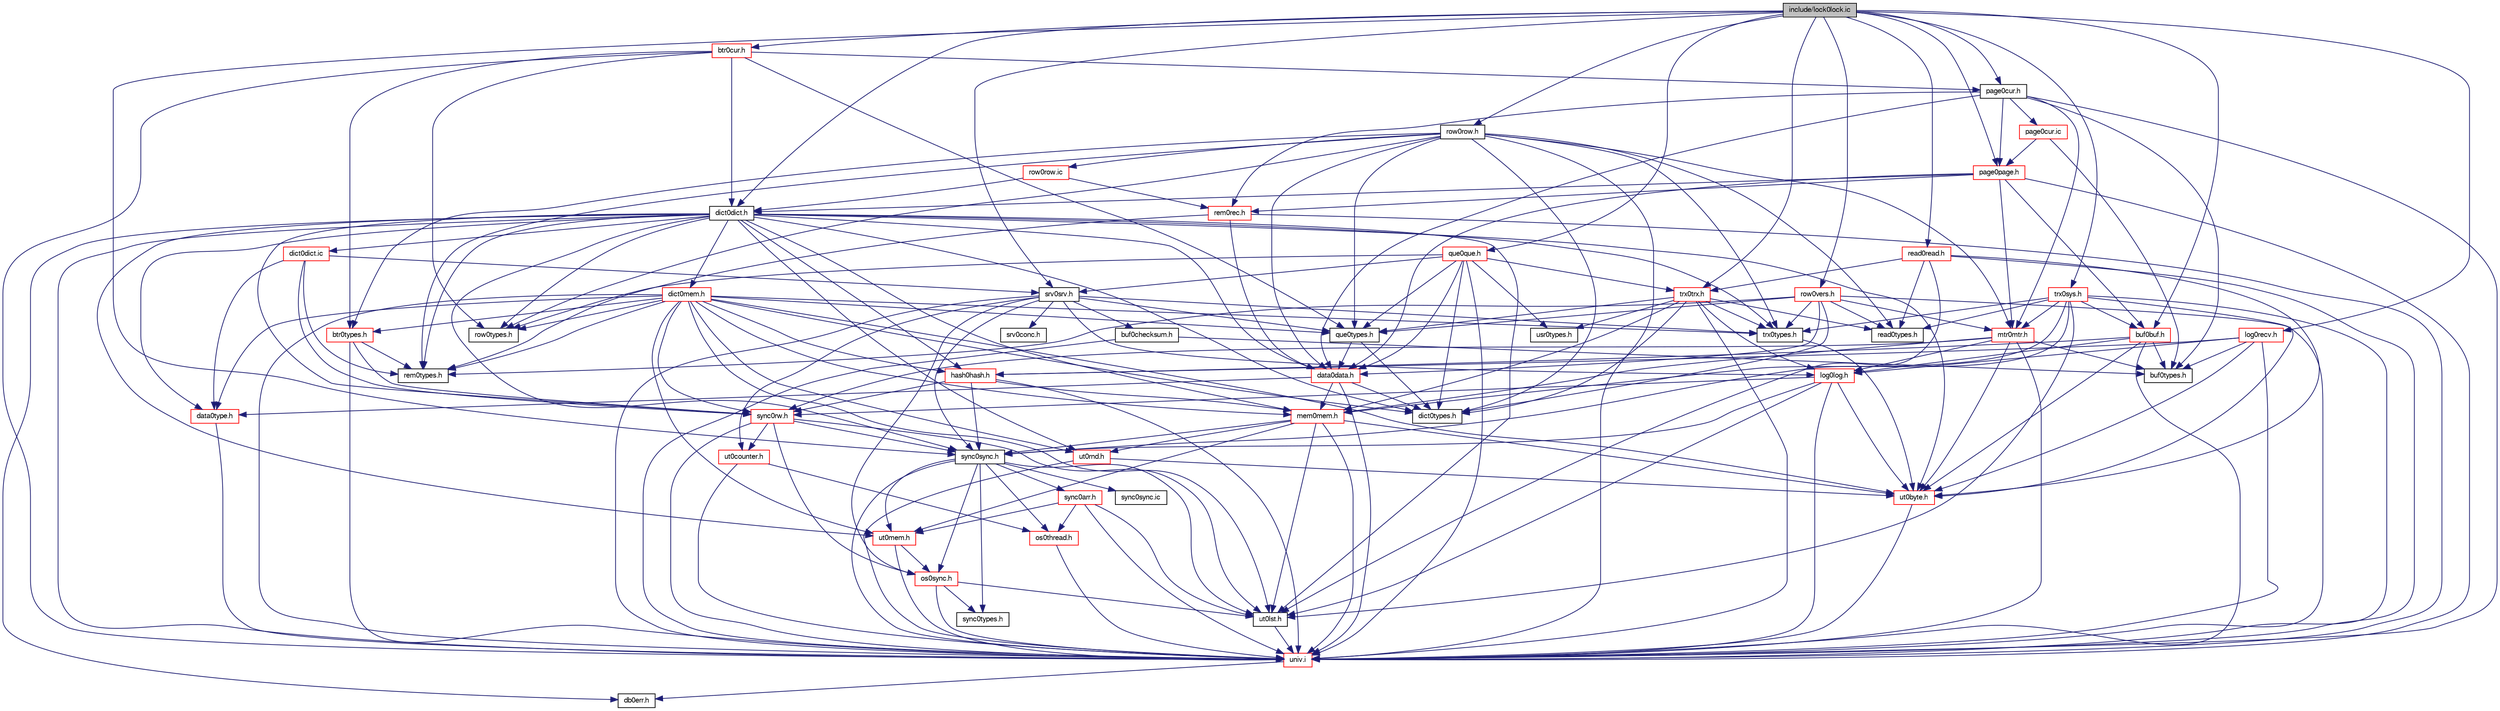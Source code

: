 digraph "include/lock0lock.ic"
{
  bgcolor="transparent";
  edge [fontname="FreeSans",fontsize="10",labelfontname="FreeSans",labelfontsize="10"];
  node [fontname="FreeSans",fontsize="10",shape=record];
  Node1 [label="include/lock0lock.ic",height=0.2,width=0.4,color="black", fillcolor="grey75", style="filled" fontcolor="black"];
  Node1 -> Node2 [color="midnightblue",fontsize="10",style="solid",fontname="FreeSans"];
  Node2 [label="sync0sync.h",height=0.2,width=0.4,color="black",URL="$sync0sync_8h.html"];
  Node2 -> Node3 [color="midnightblue",fontsize="10",style="solid",fontname="FreeSans"];
  Node3 [label="univ.i",height=0.2,width=0.4,color="red",URL="$univ_8i.html"];
  Node3 -> Node4 [color="midnightblue",fontsize="10",style="solid",fontname="FreeSans"];
  Node4 [label="db0err.h",height=0.2,width=0.4,color="black",URL="$db0err_8h.html"];
  Node2 -> Node5 [color="midnightblue",fontsize="10",style="solid",fontname="FreeSans"];
  Node5 [label="sync0types.h",height=0.2,width=0.4,color="black",URL="$sync0types_8h.html"];
  Node2 -> Node6 [color="midnightblue",fontsize="10",style="solid",fontname="FreeSans"];
  Node6 [label="ut0lst.h",height=0.2,width=0.4,color="black",URL="$ut0lst_8h.html"];
  Node6 -> Node3 [color="midnightblue",fontsize="10",style="solid",fontname="FreeSans"];
  Node2 -> Node7 [color="midnightblue",fontsize="10",style="solid",fontname="FreeSans"];
  Node7 [label="ut0mem.h",height=0.2,width=0.4,color="red",URL="$ut0mem_8h.html"];
  Node7 -> Node3 [color="midnightblue",fontsize="10",style="solid",fontname="FreeSans"];
  Node7 -> Node8 [color="midnightblue",fontsize="10",style="solid",fontname="FreeSans"];
  Node8 [label="os0sync.h",height=0.2,width=0.4,color="red",URL="$os0sync_8h.html"];
  Node8 -> Node3 [color="midnightblue",fontsize="10",style="solid",fontname="FreeSans"];
  Node8 -> Node6 [color="midnightblue",fontsize="10",style="solid",fontname="FreeSans"];
  Node8 -> Node5 [color="midnightblue",fontsize="10",style="solid",fontname="FreeSans"];
  Node2 -> Node9 [color="midnightblue",fontsize="10",style="solid",fontname="FreeSans"];
  Node9 [label="os0thread.h",height=0.2,width=0.4,color="red",URL="$os0thread_8h.html"];
  Node9 -> Node3 [color="midnightblue",fontsize="10",style="solid",fontname="FreeSans"];
  Node2 -> Node8 [color="midnightblue",fontsize="10",style="solid",fontname="FreeSans"];
  Node2 -> Node10 [color="midnightblue",fontsize="10",style="solid",fontname="FreeSans"];
  Node10 [label="sync0arr.h",height=0.2,width=0.4,color="red",URL="$sync0arr_8h.html"];
  Node10 -> Node3 [color="midnightblue",fontsize="10",style="solid",fontname="FreeSans"];
  Node10 -> Node6 [color="midnightblue",fontsize="10",style="solid",fontname="FreeSans"];
  Node10 -> Node7 [color="midnightblue",fontsize="10",style="solid",fontname="FreeSans"];
  Node10 -> Node9 [color="midnightblue",fontsize="10",style="solid",fontname="FreeSans"];
  Node2 -> Node11 [color="midnightblue",fontsize="10",style="solid",fontname="FreeSans"];
  Node11 [label="sync0sync.ic",height=0.2,width=0.4,color="black",URL="$sync0sync_8ic.html"];
  Node1 -> Node12 [color="midnightblue",fontsize="10",style="solid",fontname="FreeSans"];
  Node12 [label="srv0srv.h",height=0.2,width=0.4,color="black",URL="$srv0srv_8h.html"];
  Node12 -> Node3 [color="midnightblue",fontsize="10",style="solid",fontname="FreeSans"];
  Node12 -> Node13 [color="midnightblue",fontsize="10",style="solid",fontname="FreeSans"];
  Node13 [label="log0log.h",height=0.2,width=0.4,color="red",URL="$log0log_8h.html"];
  Node13 -> Node3 [color="midnightblue",fontsize="10",style="solid",fontname="FreeSans"];
  Node13 -> Node14 [color="midnightblue",fontsize="10",style="solid",fontname="FreeSans"];
  Node14 [label="ut0byte.h",height=0.2,width=0.4,color="red",URL="$ut0byte_8h.html"];
  Node14 -> Node3 [color="midnightblue",fontsize="10",style="solid",fontname="FreeSans"];
  Node13 -> Node6 [color="midnightblue",fontsize="10",style="solid",fontname="FreeSans"];
  Node13 -> Node2 [color="midnightblue",fontsize="10",style="solid",fontname="FreeSans"];
  Node13 -> Node15 [color="midnightblue",fontsize="10",style="solid",fontname="FreeSans"];
  Node15 [label="sync0rw.h",height=0.2,width=0.4,color="red",URL="$sync0rw_8h.html"];
  Node15 -> Node3 [color="midnightblue",fontsize="10",style="solid",fontname="FreeSans"];
  Node15 -> Node6 [color="midnightblue",fontsize="10",style="solid",fontname="FreeSans"];
  Node15 -> Node16 [color="midnightblue",fontsize="10",style="solid",fontname="FreeSans"];
  Node16 [label="ut0counter.h",height=0.2,width=0.4,color="red",URL="$ut0counter_8h.html"];
  Node16 -> Node3 [color="midnightblue",fontsize="10",style="solid",fontname="FreeSans"];
  Node16 -> Node9 [color="midnightblue",fontsize="10",style="solid",fontname="FreeSans"];
  Node15 -> Node2 [color="midnightblue",fontsize="10",style="solid",fontname="FreeSans"];
  Node15 -> Node8 [color="midnightblue",fontsize="10",style="solid",fontname="FreeSans"];
  Node12 -> Node2 [color="midnightblue",fontsize="10",style="solid",fontname="FreeSans"];
  Node12 -> Node8 [color="midnightblue",fontsize="10",style="solid",fontname="FreeSans"];
  Node12 -> Node17 [color="midnightblue",fontsize="10",style="solid",fontname="FreeSans"];
  Node17 [label="que0types.h",height=0.2,width=0.4,color="black",URL="$que0types_8h.html"];
  Node17 -> Node18 [color="midnightblue",fontsize="10",style="solid",fontname="FreeSans"];
  Node18 [label="data0data.h",height=0.2,width=0.4,color="red",URL="$data0data_8h.html"];
  Node18 -> Node3 [color="midnightblue",fontsize="10",style="solid",fontname="FreeSans"];
  Node18 -> Node19 [color="midnightblue",fontsize="10",style="solid",fontname="FreeSans"];
  Node19 [label="data0type.h",height=0.2,width=0.4,color="red",URL="$data0type_8h.html"];
  Node19 -> Node3 [color="midnightblue",fontsize="10",style="solid",fontname="FreeSans"];
  Node18 -> Node20 [color="midnightblue",fontsize="10",style="solid",fontname="FreeSans"];
  Node20 [label="mem0mem.h",height=0.2,width=0.4,color="red",URL="$mem0mem_8h.html"];
  Node20 -> Node3 [color="midnightblue",fontsize="10",style="solid",fontname="FreeSans"];
  Node20 -> Node7 [color="midnightblue",fontsize="10",style="solid",fontname="FreeSans"];
  Node20 -> Node14 [color="midnightblue",fontsize="10",style="solid",fontname="FreeSans"];
  Node20 -> Node21 [color="midnightblue",fontsize="10",style="solid",fontname="FreeSans"];
  Node21 [label="ut0rnd.h",height=0.2,width=0.4,color="red",URL="$ut0rnd_8h.html"];
  Node21 -> Node3 [color="midnightblue",fontsize="10",style="solid",fontname="FreeSans"];
  Node21 -> Node14 [color="midnightblue",fontsize="10",style="solid",fontname="FreeSans"];
  Node20 -> Node2 [color="midnightblue",fontsize="10",style="solid",fontname="FreeSans"];
  Node20 -> Node6 [color="midnightblue",fontsize="10",style="solid",fontname="FreeSans"];
  Node18 -> Node22 [color="midnightblue",fontsize="10",style="solid",fontname="FreeSans"];
  Node22 [label="dict0types.h",height=0.2,width=0.4,color="black",URL="$dict0types_8h.html"];
  Node17 -> Node22 [color="midnightblue",fontsize="10",style="solid",fontname="FreeSans"];
  Node12 -> Node23 [color="midnightblue",fontsize="10",style="solid",fontname="FreeSans"];
  Node23 [label="trx0types.h",height=0.2,width=0.4,color="black",URL="$trx0types_8h.html"];
  Node23 -> Node14 [color="midnightblue",fontsize="10",style="solid",fontname="FreeSans"];
  Node12 -> Node24 [color="midnightblue",fontsize="10",style="solid",fontname="FreeSans"];
  Node24 [label="srv0conc.h",height=0.2,width=0.4,color="black",URL="$srv0conc_8h_source.html"];
  Node12 -> Node25 [color="midnightblue",fontsize="10",style="solid",fontname="FreeSans"];
  Node25 [label="buf0checksum.h",height=0.2,width=0.4,color="black",URL="$buf0checksum_8h_source.html"];
  Node25 -> Node3 [color="midnightblue",fontsize="10",style="solid",fontname="FreeSans"];
  Node25 -> Node26 [color="midnightblue",fontsize="10",style="solid",fontname="FreeSans"];
  Node26 [label="buf0types.h",height=0.2,width=0.4,color="black",URL="$buf0types_8h.html"];
  Node12 -> Node16 [color="midnightblue",fontsize="10",style="solid",fontname="FreeSans"];
  Node1 -> Node27 [color="midnightblue",fontsize="10",style="solid",fontname="FreeSans"];
  Node27 [label="dict0dict.h",height=0.2,width=0.4,color="black",URL="$dict0dict_8h.html"];
  Node27 -> Node3 [color="midnightblue",fontsize="10",style="solid",fontname="FreeSans"];
  Node27 -> Node4 [color="midnightblue",fontsize="10",style="solid",fontname="FreeSans"];
  Node27 -> Node22 [color="midnightblue",fontsize="10",style="solid",fontname="FreeSans"];
  Node27 -> Node28 [color="midnightblue",fontsize="10",style="solid",fontname="FreeSans"];
  Node28 [label="dict0mem.h",height=0.2,width=0.4,color="red",URL="$dict0mem_8h.html"];
  Node28 -> Node3 [color="midnightblue",fontsize="10",style="solid",fontname="FreeSans"];
  Node28 -> Node22 [color="midnightblue",fontsize="10",style="solid",fontname="FreeSans"];
  Node28 -> Node19 [color="midnightblue",fontsize="10",style="solid",fontname="FreeSans"];
  Node28 -> Node20 [color="midnightblue",fontsize="10",style="solid",fontname="FreeSans"];
  Node28 -> Node29 [color="midnightblue",fontsize="10",style="solid",fontname="FreeSans"];
  Node29 [label="row0types.h",height=0.2,width=0.4,color="black",URL="$row0types_8h.html"];
  Node28 -> Node30 [color="midnightblue",fontsize="10",style="solid",fontname="FreeSans"];
  Node30 [label="rem0types.h",height=0.2,width=0.4,color="black",URL="$rem0types_8h.html"];
  Node28 -> Node31 [color="midnightblue",fontsize="10",style="solid",fontname="FreeSans"];
  Node31 [label="btr0types.h",height=0.2,width=0.4,color="red",URL="$btr0types_8h.html"];
  Node31 -> Node3 [color="midnightblue",fontsize="10",style="solid",fontname="FreeSans"];
  Node31 -> Node30 [color="midnightblue",fontsize="10",style="solid",fontname="FreeSans"];
  Node31 -> Node15 [color="midnightblue",fontsize="10",style="solid",fontname="FreeSans"];
  Node28 -> Node17 [color="midnightblue",fontsize="10",style="solid",fontname="FreeSans"];
  Node28 -> Node15 [color="midnightblue",fontsize="10",style="solid",fontname="FreeSans"];
  Node28 -> Node7 [color="midnightblue",fontsize="10",style="solid",fontname="FreeSans"];
  Node28 -> Node6 [color="midnightblue",fontsize="10",style="solid",fontname="FreeSans"];
  Node28 -> Node21 [color="midnightblue",fontsize="10",style="solid",fontname="FreeSans"];
  Node28 -> Node14 [color="midnightblue",fontsize="10",style="solid",fontname="FreeSans"];
  Node28 -> Node32 [color="midnightblue",fontsize="10",style="solid",fontname="FreeSans"];
  Node32 [label="hash0hash.h",height=0.2,width=0.4,color="red",URL="$hash0hash_8h.html"];
  Node32 -> Node3 [color="midnightblue",fontsize="10",style="solid",fontname="FreeSans"];
  Node32 -> Node20 [color="midnightblue",fontsize="10",style="solid",fontname="FreeSans"];
  Node32 -> Node2 [color="midnightblue",fontsize="10",style="solid",fontname="FreeSans"];
  Node32 -> Node15 [color="midnightblue",fontsize="10",style="solid",fontname="FreeSans"];
  Node28 -> Node23 [color="midnightblue",fontsize="10",style="solid",fontname="FreeSans"];
  Node27 -> Node19 [color="midnightblue",fontsize="10",style="solid",fontname="FreeSans"];
  Node27 -> Node18 [color="midnightblue",fontsize="10",style="solid",fontname="FreeSans"];
  Node27 -> Node20 [color="midnightblue",fontsize="10",style="solid",fontname="FreeSans"];
  Node27 -> Node30 [color="midnightblue",fontsize="10",style="solid",fontname="FreeSans"];
  Node27 -> Node7 [color="midnightblue",fontsize="10",style="solid",fontname="FreeSans"];
  Node27 -> Node6 [color="midnightblue",fontsize="10",style="solid",fontname="FreeSans"];
  Node27 -> Node32 [color="midnightblue",fontsize="10",style="solid",fontname="FreeSans"];
  Node27 -> Node21 [color="midnightblue",fontsize="10",style="solid",fontname="FreeSans"];
  Node27 -> Node14 [color="midnightblue",fontsize="10",style="solid",fontname="FreeSans"];
  Node27 -> Node23 [color="midnightblue",fontsize="10",style="solid",fontname="FreeSans"];
  Node27 -> Node29 [color="midnightblue",fontsize="10",style="solid",fontname="FreeSans"];
  Node27 -> Node2 [color="midnightblue",fontsize="10",style="solid",fontname="FreeSans"];
  Node27 -> Node15 [color="midnightblue",fontsize="10",style="solid",fontname="FreeSans"];
  Node27 -> Node33 [color="midnightblue",fontsize="10",style="solid",fontname="FreeSans"];
  Node33 [label="dict0dict.ic",height=0.2,width=0.4,color="red",URL="$dict0dict_8ic.html"];
  Node33 -> Node19 [color="midnightblue",fontsize="10",style="solid",fontname="FreeSans"];
  Node33 -> Node30 [color="midnightblue",fontsize="10",style="solid",fontname="FreeSans"];
  Node33 -> Node12 [color="midnightblue",fontsize="10",style="solid",fontname="FreeSans"];
  Node33 -> Node15 [color="midnightblue",fontsize="10",style="solid",fontname="FreeSans"];
  Node1 -> Node34 [color="midnightblue",fontsize="10",style="solid",fontname="FreeSans"];
  Node34 [label="row0row.h",height=0.2,width=0.4,color="black",URL="$row0row_8h.html"];
  Node34 -> Node3 [color="midnightblue",fontsize="10",style="solid",fontname="FreeSans"];
  Node34 -> Node18 [color="midnightblue",fontsize="10",style="solid",fontname="FreeSans"];
  Node34 -> Node22 [color="midnightblue",fontsize="10",style="solid",fontname="FreeSans"];
  Node34 -> Node23 [color="midnightblue",fontsize="10",style="solid",fontname="FreeSans"];
  Node34 -> Node17 [color="midnightblue",fontsize="10",style="solid",fontname="FreeSans"];
  Node34 -> Node35 [color="midnightblue",fontsize="10",style="solid",fontname="FreeSans"];
  Node35 [label="mtr0mtr.h",height=0.2,width=0.4,color="red",URL="$mtr0mtr_8h.html"];
  Node35 -> Node3 [color="midnightblue",fontsize="10",style="solid",fontname="FreeSans"];
  Node35 -> Node20 [color="midnightblue",fontsize="10",style="solid",fontname="FreeSans"];
  Node35 -> Node26 [color="midnightblue",fontsize="10",style="solid",fontname="FreeSans"];
  Node35 -> Node15 [color="midnightblue",fontsize="10",style="solid",fontname="FreeSans"];
  Node35 -> Node14 [color="midnightblue",fontsize="10",style="solid",fontname="FreeSans"];
  Node35 -> Node13 [color="midnightblue",fontsize="10",style="solid",fontname="FreeSans"];
  Node34 -> Node30 [color="midnightblue",fontsize="10",style="solid",fontname="FreeSans"];
  Node34 -> Node36 [color="midnightblue",fontsize="10",style="solid",fontname="FreeSans"];
  Node36 [label="read0types.h",height=0.2,width=0.4,color="black",URL="$read0types_8h.html"];
  Node34 -> Node29 [color="midnightblue",fontsize="10",style="solid",fontname="FreeSans"];
  Node34 -> Node31 [color="midnightblue",fontsize="10",style="solid",fontname="FreeSans"];
  Node34 -> Node37 [color="midnightblue",fontsize="10",style="solid",fontname="FreeSans"];
  Node37 [label="row0row.ic",height=0.2,width=0.4,color="red",URL="$row0row_8ic.html"];
  Node37 -> Node27 [color="midnightblue",fontsize="10",style="solid",fontname="FreeSans"];
  Node37 -> Node38 [color="midnightblue",fontsize="10",style="solid",fontname="FreeSans"];
  Node38 [label="rem0rec.h",height=0.2,width=0.4,color="red",URL="$rem0rec_8h.html"];
  Node38 -> Node3 [color="midnightblue",fontsize="10",style="solid",fontname="FreeSans"];
  Node38 -> Node18 [color="midnightblue",fontsize="10",style="solid",fontname="FreeSans"];
  Node38 -> Node30 [color="midnightblue",fontsize="10",style="solid",fontname="FreeSans"];
  Node1 -> Node39 [color="midnightblue",fontsize="10",style="solid",fontname="FreeSans"];
  Node39 [label="trx0sys.h",height=0.2,width=0.4,color="red",URL="$trx0sys_8h.html"];
  Node39 -> Node3 [color="midnightblue",fontsize="10",style="solid",fontname="FreeSans"];
  Node39 -> Node23 [color="midnightblue",fontsize="10",style="solid",fontname="FreeSans"];
  Node39 -> Node40 [color="midnightblue",fontsize="10",style="solid",fontname="FreeSans"];
  Node40 [label="buf0buf.h",height=0.2,width=0.4,color="red",URL="$buf0buf_8h.html"];
  Node40 -> Node3 [color="midnightblue",fontsize="10",style="solid",fontname="FreeSans"];
  Node40 -> Node26 [color="midnightblue",fontsize="10",style="solid",fontname="FreeSans"];
  Node40 -> Node32 [color="midnightblue",fontsize="10",style="solid",fontname="FreeSans"];
  Node40 -> Node14 [color="midnightblue",fontsize="10",style="solid",fontname="FreeSans"];
  Node40 -> Node13 [color="midnightblue",fontsize="10",style="solid",fontname="FreeSans"];
  Node39 -> Node35 [color="midnightblue",fontsize="10",style="solid",fontname="FreeSans"];
  Node39 -> Node14 [color="midnightblue",fontsize="10",style="solid",fontname="FreeSans"];
  Node39 -> Node20 [color="midnightblue",fontsize="10",style="solid",fontname="FreeSans"];
  Node39 -> Node2 [color="midnightblue",fontsize="10",style="solid",fontname="FreeSans"];
  Node39 -> Node6 [color="midnightblue",fontsize="10",style="solid",fontname="FreeSans"];
  Node39 -> Node36 [color="midnightblue",fontsize="10",style="solid",fontname="FreeSans"];
  Node1 -> Node41 [color="midnightblue",fontsize="10",style="solid",fontname="FreeSans"];
  Node41 [label="trx0trx.h",height=0.2,width=0.4,color="red",URL="$trx0trx_8h.html"];
  Node41 -> Node3 [color="midnightblue",fontsize="10",style="solid",fontname="FreeSans"];
  Node41 -> Node23 [color="midnightblue",fontsize="10",style="solid",fontname="FreeSans"];
  Node41 -> Node22 [color="midnightblue",fontsize="10",style="solid",fontname="FreeSans"];
  Node41 -> Node13 [color="midnightblue",fontsize="10",style="solid",fontname="FreeSans"];
  Node41 -> Node42 [color="midnightblue",fontsize="10",style="solid",fontname="FreeSans"];
  Node42 [label="usr0types.h",height=0.2,width=0.4,color="black",URL="$usr0types_8h.html"];
  Node41 -> Node17 [color="midnightblue",fontsize="10",style="solid",fontname="FreeSans"];
  Node41 -> Node20 [color="midnightblue",fontsize="10",style="solid",fontname="FreeSans"];
  Node41 -> Node36 [color="midnightblue",fontsize="10",style="solid",fontname="FreeSans"];
  Node1 -> Node40 [color="midnightblue",fontsize="10",style="solid",fontname="FreeSans"];
  Node1 -> Node43 [color="midnightblue",fontsize="10",style="solid",fontname="FreeSans"];
  Node43 [label="page0page.h",height=0.2,width=0.4,color="red",URL="$page0page_8h.html"];
  Node43 -> Node3 [color="midnightblue",fontsize="10",style="solid",fontname="FreeSans"];
  Node43 -> Node40 [color="midnightblue",fontsize="10",style="solid",fontname="FreeSans"];
  Node43 -> Node18 [color="midnightblue",fontsize="10",style="solid",fontname="FreeSans"];
  Node43 -> Node27 [color="midnightblue",fontsize="10",style="solid",fontname="FreeSans"];
  Node43 -> Node38 [color="midnightblue",fontsize="10",style="solid",fontname="FreeSans"];
  Node43 -> Node35 [color="midnightblue",fontsize="10",style="solid",fontname="FreeSans"];
  Node1 -> Node44 [color="midnightblue",fontsize="10",style="solid",fontname="FreeSans"];
  Node44 [label="page0cur.h",height=0.2,width=0.4,color="black",URL="$page0cur_8h.html"];
  Node44 -> Node3 [color="midnightblue",fontsize="10",style="solid",fontname="FreeSans"];
  Node44 -> Node26 [color="midnightblue",fontsize="10",style="solid",fontname="FreeSans"];
  Node44 -> Node43 [color="midnightblue",fontsize="10",style="solid",fontname="FreeSans"];
  Node44 -> Node38 [color="midnightblue",fontsize="10",style="solid",fontname="FreeSans"];
  Node44 -> Node18 [color="midnightblue",fontsize="10",style="solid",fontname="FreeSans"];
  Node44 -> Node35 [color="midnightblue",fontsize="10",style="solid",fontname="FreeSans"];
  Node44 -> Node45 [color="midnightblue",fontsize="10",style="solid",fontname="FreeSans"];
  Node45 [label="page0cur.ic",height=0.2,width=0.4,color="red",URL="$page0cur_8ic.html"];
  Node45 -> Node43 [color="midnightblue",fontsize="10",style="solid",fontname="FreeSans"];
  Node45 -> Node26 [color="midnightblue",fontsize="10",style="solid",fontname="FreeSans"];
  Node1 -> Node46 [color="midnightblue",fontsize="10",style="solid",fontname="FreeSans"];
  Node46 [label="row0vers.h",height=0.2,width=0.4,color="red",URL="$row0vers_8h.html"];
  Node46 -> Node3 [color="midnightblue",fontsize="10",style="solid",fontname="FreeSans"];
  Node46 -> Node18 [color="midnightblue",fontsize="10",style="solid",fontname="FreeSans"];
  Node46 -> Node22 [color="midnightblue",fontsize="10",style="solid",fontname="FreeSans"];
  Node46 -> Node23 [color="midnightblue",fontsize="10",style="solid",fontname="FreeSans"];
  Node46 -> Node17 [color="midnightblue",fontsize="10",style="solid",fontname="FreeSans"];
  Node46 -> Node30 [color="midnightblue",fontsize="10",style="solid",fontname="FreeSans"];
  Node46 -> Node35 [color="midnightblue",fontsize="10",style="solid",fontname="FreeSans"];
  Node46 -> Node36 [color="midnightblue",fontsize="10",style="solid",fontname="FreeSans"];
  Node1 -> Node47 [color="midnightblue",fontsize="10",style="solid",fontname="FreeSans"];
  Node47 [label="que0que.h",height=0.2,width=0.4,color="red",URL="$que0que_8h.html"];
  Node47 -> Node3 [color="midnightblue",fontsize="10",style="solid",fontname="FreeSans"];
  Node47 -> Node18 [color="midnightblue",fontsize="10",style="solid",fontname="FreeSans"];
  Node47 -> Node22 [color="midnightblue",fontsize="10",style="solid",fontname="FreeSans"];
  Node47 -> Node41 [color="midnightblue",fontsize="10",style="solid",fontname="FreeSans"];
  Node47 -> Node12 [color="midnightblue",fontsize="10",style="solid",fontname="FreeSans"];
  Node47 -> Node42 [color="midnightblue",fontsize="10",style="solid",fontname="FreeSans"];
  Node47 -> Node17 [color="midnightblue",fontsize="10",style="solid",fontname="FreeSans"];
  Node47 -> Node29 [color="midnightblue",fontsize="10",style="solid",fontname="FreeSans"];
  Node1 -> Node48 [color="midnightblue",fontsize="10",style="solid",fontname="FreeSans"];
  Node48 [label="btr0cur.h",height=0.2,width=0.4,color="red",URL="$btr0cur_8h.html"];
  Node48 -> Node3 [color="midnightblue",fontsize="10",style="solid",fontname="FreeSans"];
  Node48 -> Node27 [color="midnightblue",fontsize="10",style="solid",fontname="FreeSans"];
  Node48 -> Node44 [color="midnightblue",fontsize="10",style="solid",fontname="FreeSans"];
  Node48 -> Node31 [color="midnightblue",fontsize="10",style="solid",fontname="FreeSans"];
  Node48 -> Node17 [color="midnightblue",fontsize="10",style="solid",fontname="FreeSans"];
  Node48 -> Node29 [color="midnightblue",fontsize="10",style="solid",fontname="FreeSans"];
  Node1 -> Node49 [color="midnightblue",fontsize="10",style="solid",fontname="FreeSans"];
  Node49 [label="read0read.h",height=0.2,width=0.4,color="red",URL="$read0read_8h.html"];
  Node49 -> Node3 [color="midnightblue",fontsize="10",style="solid",fontname="FreeSans"];
  Node49 -> Node14 [color="midnightblue",fontsize="10",style="solid",fontname="FreeSans"];
  Node49 -> Node6 [color="midnightblue",fontsize="10",style="solid",fontname="FreeSans"];
  Node49 -> Node41 [color="midnightblue",fontsize="10",style="solid",fontname="FreeSans"];
  Node49 -> Node36 [color="midnightblue",fontsize="10",style="solid",fontname="FreeSans"];
  Node1 -> Node50 [color="midnightblue",fontsize="10",style="solid",fontname="FreeSans"];
  Node50 [label="log0recv.h",height=0.2,width=0.4,color="red",URL="$log0recv_8h.html"];
  Node50 -> Node3 [color="midnightblue",fontsize="10",style="solid",fontname="FreeSans"];
  Node50 -> Node14 [color="midnightblue",fontsize="10",style="solid",fontname="FreeSans"];
  Node50 -> Node26 [color="midnightblue",fontsize="10",style="solid",fontname="FreeSans"];
  Node50 -> Node32 [color="midnightblue",fontsize="10",style="solid",fontname="FreeSans"];
  Node50 -> Node13 [color="midnightblue",fontsize="10",style="solid",fontname="FreeSans"];
}
